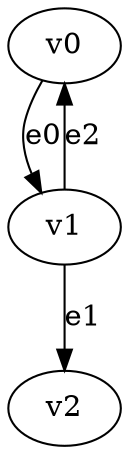 digraph SimpleReach {
    // OBJECTIVE: reachability v2
    
    v0 [name="v0", player=0];
    v1 [name="v1", player=1];  
    v2 [name="v2", player=0];
    
    v0 -> v1 [label="e0"];
    v1 -> v2 [label="e1"];
    v1 -> v0 [label="e2"];
}
